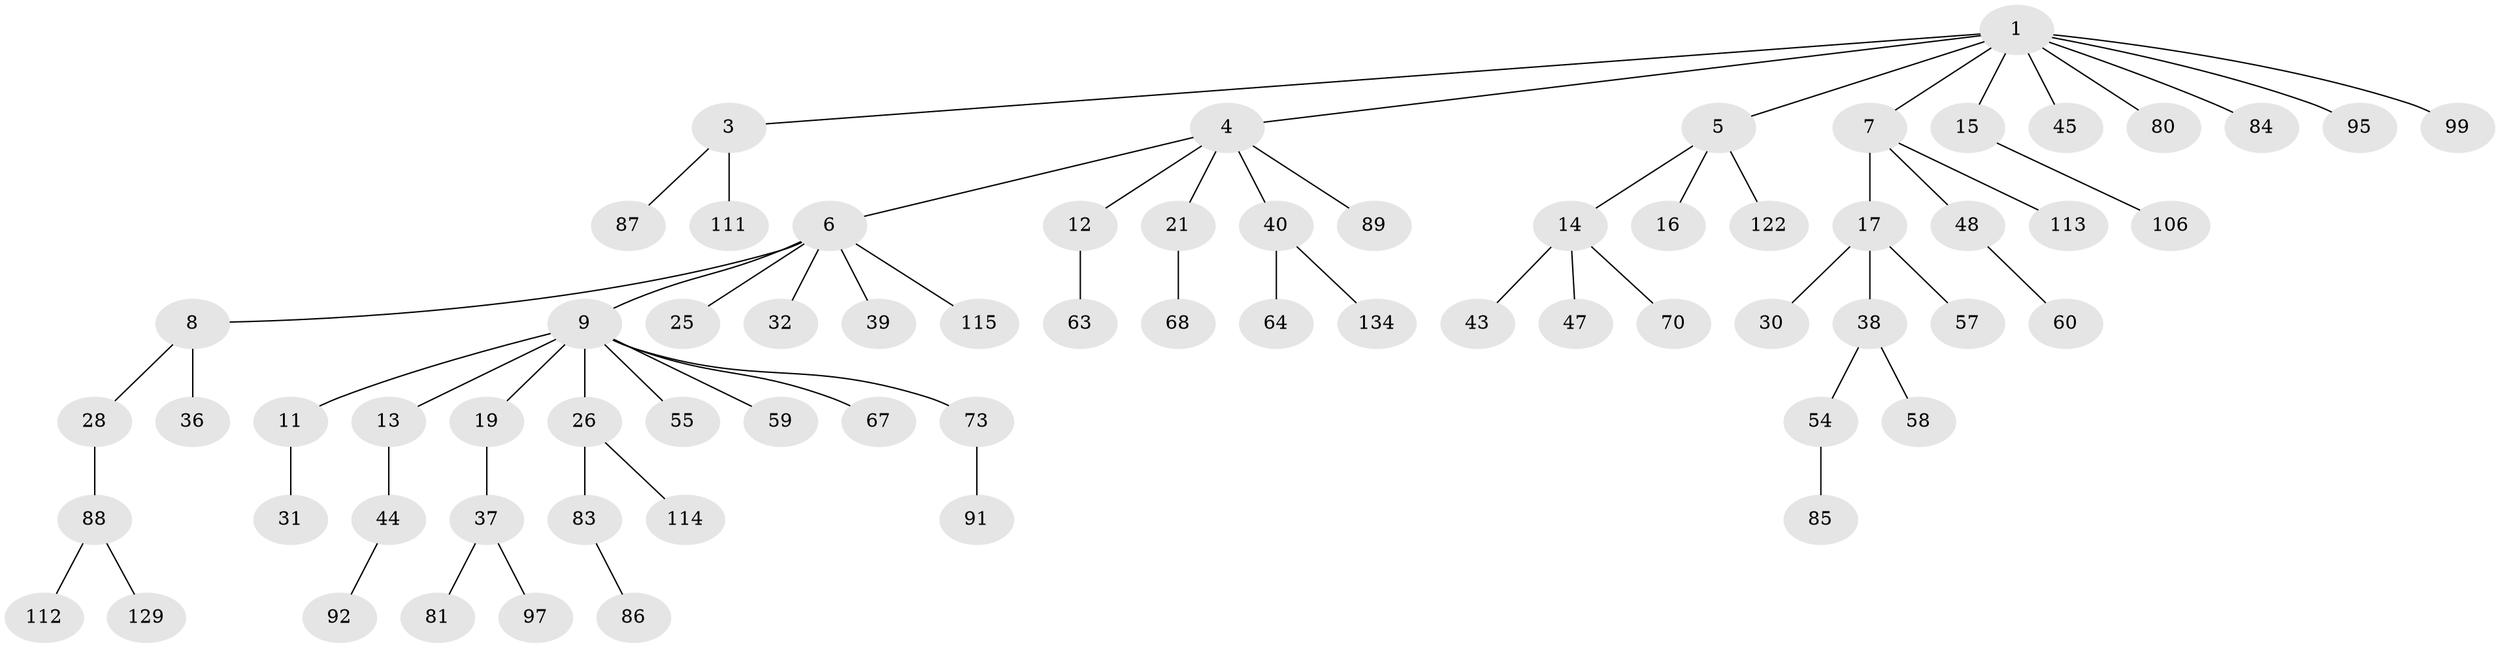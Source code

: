 // original degree distribution, {7: 0.014705882352941176, 5: 0.029411764705882353, 3: 0.17647058823529413, 6: 0.014705882352941176, 4: 0.051470588235294115, 2: 0.19852941176470587, 1: 0.5147058823529411}
// Generated by graph-tools (version 1.1) at 2025/15/03/09/25 04:15:25]
// undirected, 68 vertices, 67 edges
graph export_dot {
graph [start="1"]
  node [color=gray90,style=filled];
  1 [super="+2"];
  3;
  4;
  5;
  6 [super="+20"];
  7 [super="+56+96"];
  8;
  9 [super="+10"];
  11 [super="+72+34"];
  12;
  13 [super="+51+79"];
  14 [super="+18"];
  15 [super="+117+33+75"];
  16 [super="+24+23"];
  17 [super="+22+35"];
  19 [super="+27+74+69"];
  21 [super="+66"];
  25 [super="+29"];
  26 [super="+49"];
  28 [super="+78"];
  30 [super="+135"];
  31 [super="+104+71"];
  32 [super="+131+125"];
  36 [super="+52+100"];
  37 [super="+46"];
  38;
  39;
  40 [super="+65"];
  43;
  44 [super="+76+62"];
  45 [super="+53"];
  47;
  48 [super="+50"];
  54 [super="+61"];
  55 [super="+98"];
  57;
  58;
  59;
  60;
  63 [super="+102"];
  64 [super="+123"];
  67 [super="+128"];
  68;
  70;
  73 [super="+90"];
  80;
  81;
  83;
  84;
  85;
  86;
  87 [super="+103+130"];
  88;
  89;
  91 [super="+132"];
  92;
  95;
  97 [super="+109"];
  99;
  106;
  111;
  112;
  113;
  114 [super="+133"];
  115 [super="+116"];
  122;
  129;
  134;
  1 -- 3;
  1 -- 7;
  1 -- 15;
  1 -- 45;
  1 -- 84;
  1 -- 95;
  1 -- 80;
  1 -- 99;
  1 -- 4;
  1 -- 5;
  3 -- 87;
  3 -- 111;
  4 -- 6;
  4 -- 12;
  4 -- 21;
  4 -- 40;
  4 -- 89;
  5 -- 14;
  5 -- 16;
  5 -- 122;
  6 -- 8;
  6 -- 9;
  6 -- 32;
  6 -- 39;
  6 -- 115;
  6 -- 25;
  7 -- 17;
  7 -- 48;
  7 -- 113;
  8 -- 28;
  8 -- 36;
  9 -- 11;
  9 -- 55;
  9 -- 73;
  9 -- 67;
  9 -- 19;
  9 -- 26;
  9 -- 59;
  9 -- 13;
  11 -- 31;
  12 -- 63;
  13 -- 44;
  14 -- 70;
  14 -- 43;
  14 -- 47;
  15 -- 106;
  17 -- 38;
  17 -- 57;
  17 -- 30;
  19 -- 37;
  21 -- 68;
  26 -- 83;
  26 -- 114;
  28 -- 88;
  37 -- 81;
  37 -- 97;
  38 -- 54;
  38 -- 58;
  40 -- 64;
  40 -- 134;
  44 -- 92;
  48 -- 60;
  54 -- 85;
  73 -- 91;
  83 -- 86;
  88 -- 112;
  88 -- 129;
}
